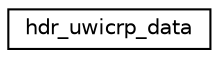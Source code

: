 digraph "Graphical Class Hierarchy"
{
 // LATEX_PDF_SIZE
  edge [fontname="Helvetica",fontsize="10",labelfontname="Helvetica",labelfontsize="10"];
  node [fontname="Helvetica",fontsize="10",shape=record];
  rankdir="LR";
  Node0 [label="hdr_uwicrp_data",height=0.2,width=0.4,color="black", fillcolor="white", style="filled",URL="$structhdr__uwicrp__data.html",tooltip="hdr_uwicrp_data describes data packets used by UWICRP"];
}
